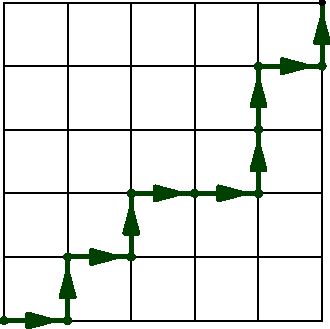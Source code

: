size(6cm);

int n=5;

for(int i=0; i<=n; ++i){
  draw((i,0)--(i,n));
  draw((0,i)--(n,i));
}

pair[] F={(0,0),(1,0),(1,1),(2,1),(2,2),(3,2),(4,2),(4,3),(4,4),(5,4),(5,5)};

for(int i=0; i<2*n; ++i){
  dot(F[i],darkgreen + 4);
  draw(F[i]--F[i+1],darkgreen+2,MidArrow);
}
dot(F[10]);